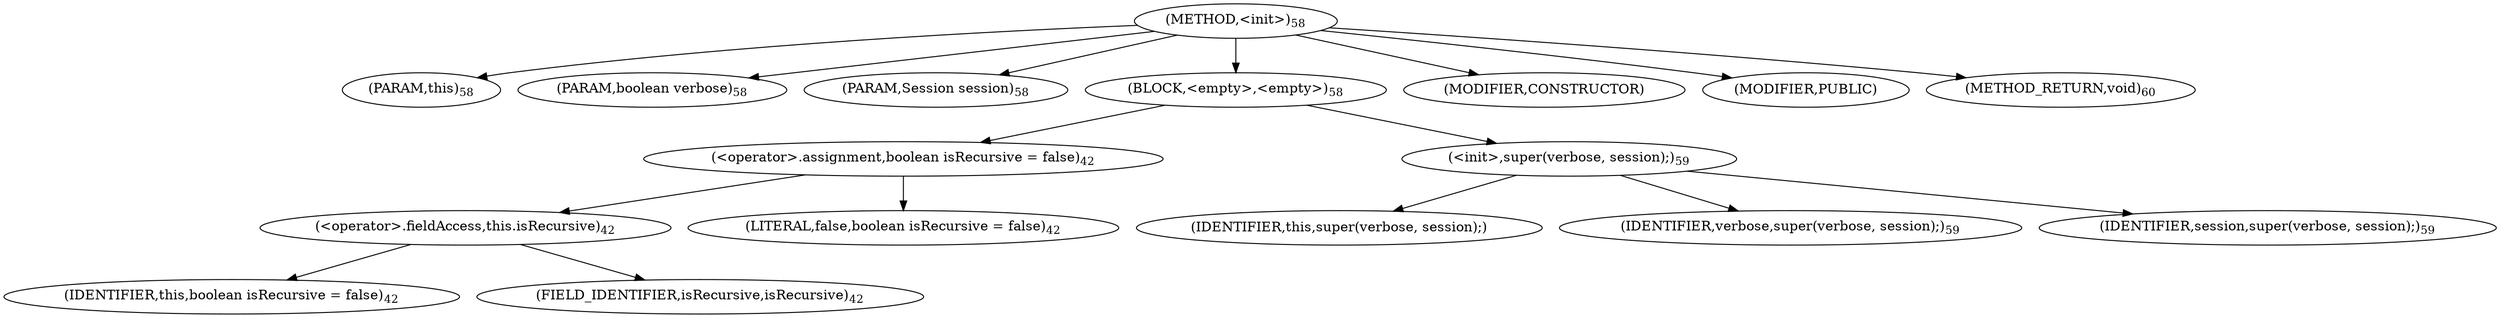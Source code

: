 digraph "&lt;init&gt;" {  
"74" [label = <(METHOD,&lt;init&gt;)<SUB>58</SUB>> ]
"6" [label = <(PARAM,this)<SUB>58</SUB>> ]
"75" [label = <(PARAM,boolean verbose)<SUB>58</SUB>> ]
"76" [label = <(PARAM,Session session)<SUB>58</SUB>> ]
"77" [label = <(BLOCK,&lt;empty&gt;,&lt;empty&gt;)<SUB>58</SUB>> ]
"78" [label = <(&lt;operator&gt;.assignment,boolean isRecursive = false)<SUB>42</SUB>> ]
"79" [label = <(&lt;operator&gt;.fieldAccess,this.isRecursive)<SUB>42</SUB>> ]
"80" [label = <(IDENTIFIER,this,boolean isRecursive = false)<SUB>42</SUB>> ]
"81" [label = <(FIELD_IDENTIFIER,isRecursive,isRecursive)<SUB>42</SUB>> ]
"82" [label = <(LITERAL,false,boolean isRecursive = false)<SUB>42</SUB>> ]
"83" [label = <(&lt;init&gt;,super(verbose, session);)<SUB>59</SUB>> ]
"5" [label = <(IDENTIFIER,this,super(verbose, session);)> ]
"84" [label = <(IDENTIFIER,verbose,super(verbose, session);)<SUB>59</SUB>> ]
"85" [label = <(IDENTIFIER,session,super(verbose, session);)<SUB>59</SUB>> ]
"86" [label = <(MODIFIER,CONSTRUCTOR)> ]
"87" [label = <(MODIFIER,PUBLIC)> ]
"88" [label = <(METHOD_RETURN,void)<SUB>60</SUB>> ]
  "74" -> "6" 
  "74" -> "75" 
  "74" -> "76" 
  "74" -> "77" 
  "74" -> "86" 
  "74" -> "87" 
  "74" -> "88" 
  "77" -> "78" 
  "77" -> "83" 
  "78" -> "79" 
  "78" -> "82" 
  "79" -> "80" 
  "79" -> "81" 
  "83" -> "5" 
  "83" -> "84" 
  "83" -> "85" 
}
